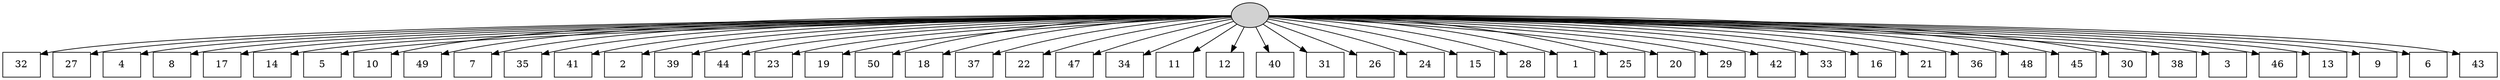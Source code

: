 digraph G {
0[style=filled, fillcolor=grey82, label=""];
1[shape=box,style=filled, fillcolor=white,label="32\n"];
2[shape=box,style=filled, fillcolor=white,label="27\n"];
3[shape=box,style=filled, fillcolor=white,label="4\n"];
4[shape=box,style=filled, fillcolor=white,label="8\n"];
5[shape=box,style=filled, fillcolor=white,label="17\n"];
6[shape=box,style=filled, fillcolor=white,label="14\n"];
7[shape=box,style=filled, fillcolor=white,label="5\n"];
8[shape=box,style=filled, fillcolor=white,label="10\n"];
9[shape=box,style=filled, fillcolor=white,label="49\n"];
10[shape=box,style=filled, fillcolor=white,label="7\n"];
11[shape=box,style=filled, fillcolor=white,label="35\n"];
12[shape=box,style=filled, fillcolor=white,label="41\n"];
13[shape=box,style=filled, fillcolor=white,label="2\n"];
14[shape=box,style=filled, fillcolor=white,label="39\n"];
15[shape=box,style=filled, fillcolor=white,label="44\n"];
16[shape=box,style=filled, fillcolor=white,label="23\n"];
17[shape=box,style=filled, fillcolor=white,label="19\n"];
18[shape=box,style=filled, fillcolor=white,label="50\n"];
19[shape=box,style=filled, fillcolor=white,label="18\n"];
20[shape=box,style=filled, fillcolor=white,label="37\n"];
21[shape=box,style=filled, fillcolor=white,label="22\n"];
22[shape=box,style=filled, fillcolor=white,label="47\n"];
23[shape=box,style=filled, fillcolor=white,label="34\n"];
24[shape=box,style=filled, fillcolor=white,label="11\n"];
25[shape=box,style=filled, fillcolor=white,label="12\n"];
26[shape=box,style=filled, fillcolor=white,label="40\n"];
27[shape=box,style=filled, fillcolor=white,label="31\n"];
28[shape=box,style=filled, fillcolor=white,label="26\n"];
29[shape=box,style=filled, fillcolor=white,label="24\n"];
30[shape=box,style=filled, fillcolor=white,label="15\n"];
31[shape=box,style=filled, fillcolor=white,label="28\n"];
32[shape=box,style=filled, fillcolor=white,label="1\n"];
33[shape=box,style=filled, fillcolor=white,label="25\n"];
34[shape=box,style=filled, fillcolor=white,label="20\n"];
35[shape=box,style=filled, fillcolor=white,label="29\n"];
36[shape=box,style=filled, fillcolor=white,label="42\n"];
37[shape=box,style=filled, fillcolor=white,label="33\n"];
38[shape=box,style=filled, fillcolor=white,label="16\n"];
39[shape=box,style=filled, fillcolor=white,label="21\n"];
40[shape=box,style=filled, fillcolor=white,label="36\n"];
41[shape=box,style=filled, fillcolor=white,label="48\n"];
42[shape=box,style=filled, fillcolor=white,label="45\n"];
43[shape=box,style=filled, fillcolor=white,label="30\n"];
44[shape=box,style=filled, fillcolor=white,label="38\n"];
45[shape=box,style=filled, fillcolor=white,label="3\n"];
46[shape=box,style=filled, fillcolor=white,label="46\n"];
47[shape=box,style=filled, fillcolor=white,label="13\n"];
48[shape=box,style=filled, fillcolor=white,label="9\n"];
49[shape=box,style=filled, fillcolor=white,label="6\n"];
50[shape=box,style=filled, fillcolor=white,label="43\n"];
0->1 ;
0->2 ;
0->3 ;
0->4 ;
0->5 ;
0->6 ;
0->7 ;
0->8 ;
0->9 ;
0->10 ;
0->11 ;
0->12 ;
0->13 ;
0->14 ;
0->15 ;
0->16 ;
0->17 ;
0->18 ;
0->19 ;
0->20 ;
0->21 ;
0->22 ;
0->23 ;
0->24 ;
0->25 ;
0->26 ;
0->27 ;
0->28 ;
0->29 ;
0->30 ;
0->31 ;
0->32 ;
0->33 ;
0->34 ;
0->35 ;
0->36 ;
0->37 ;
0->38 ;
0->39 ;
0->40 ;
0->41 ;
0->42 ;
0->43 ;
0->44 ;
0->45 ;
0->46 ;
0->47 ;
0->48 ;
0->49 ;
0->50 ;
}
